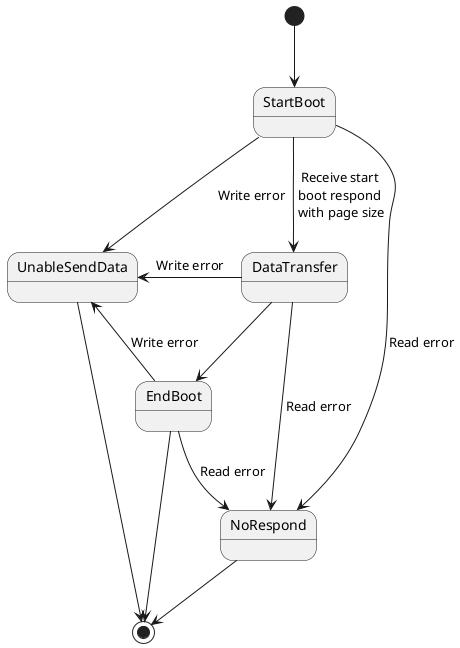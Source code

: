 @startuml

[*] --> StartBoot
state StartBoot {
}

StartBoot --> UnableSendData : Write error
StartBoot --> NoRespond : Read error

StartBoot --> DataTransfer : Receive start\nboot respond\n with page size

state DataTransfer {
}

DataTransfer -left-> UnableSendData : Write error
DataTransfer -right-> NoRespond  : Read error

DataTransfer --> EndBoot

EndBoot --> UnableSendData : Write error
EndBoot --> NoRespond  : Read error

EndBoot --> [*]

UnableSendData --> [*]
NoRespond --> [*]

@enduml